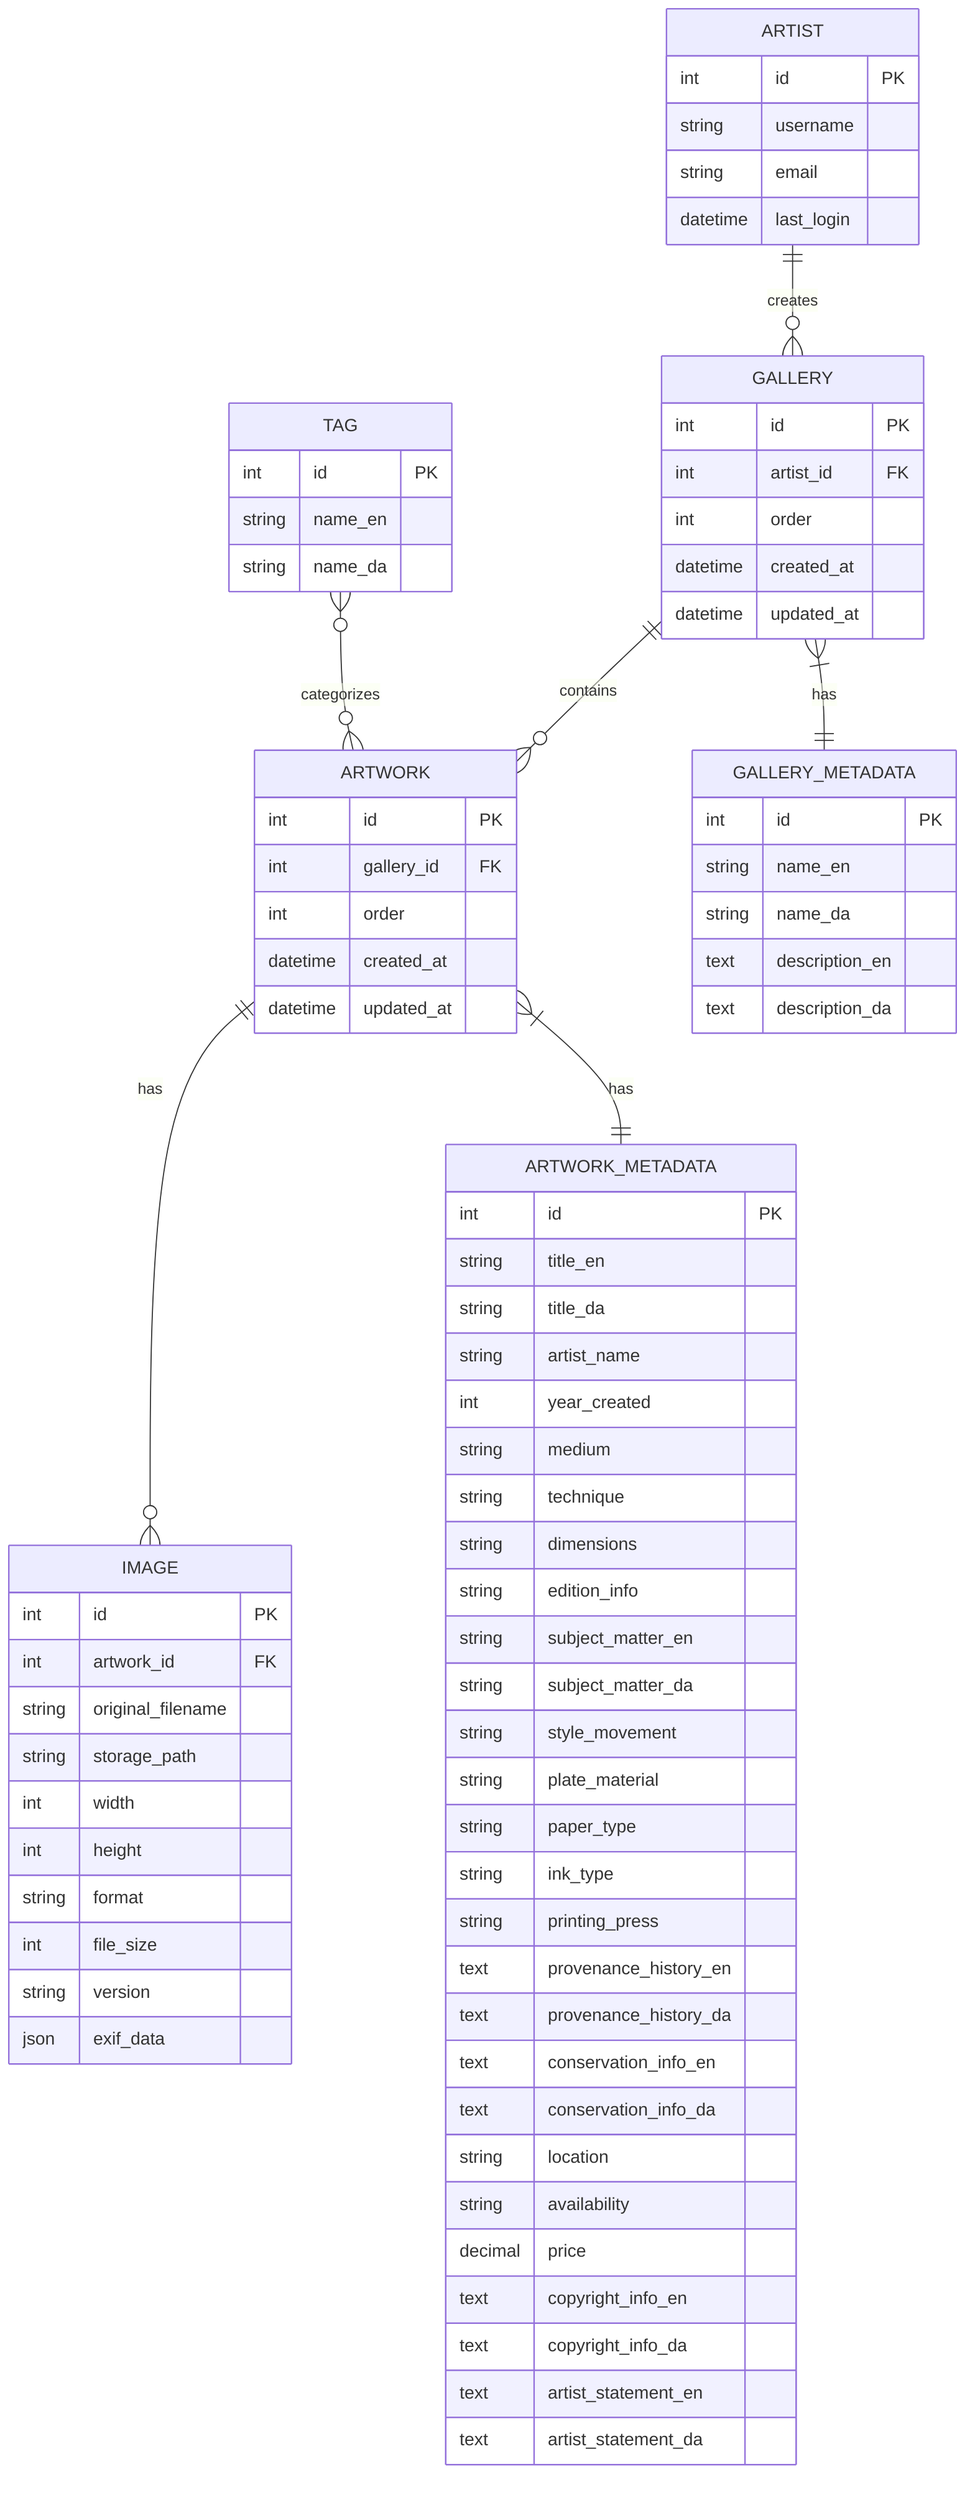 erDiagram
    ARTIST ||--o{ GALLERY : creates
    GALLERY ||--o{ ARTWORK : contains
    ARTWORK ||--o{ IMAGE : has
    ARTWORK }|--|| ARTWORK_METADATA : has
    GALLERY }|--|| GALLERY_METADATA : has
    TAG }o--o{ ARTWORK : categorizes

    ARTIST {
        int id PK
        string username
        string email
        datetime last_login
    }

    GALLERY {
        int id PK
        int artist_id FK
        int order
        datetime created_at
        datetime updated_at
    }

    ARTWORK {
        int id PK
        int gallery_id FK
        int order
        datetime created_at
        datetime updated_at
    }

    IMAGE {
        int id PK
        int artwork_id FK
        string original_filename
        string storage_path
        int width
        int height
        string format
        int file_size
        string version
        json exif_data
    }

    ARTWORK_METADATA {
        int id PK
        string title_en
        string title_da
        string artist_name
        int year_created
        string medium
        string technique
        string dimensions
        string edition_info
        string subject_matter_en
        string subject_matter_da
        string style_movement
        string plate_material
        string paper_type
        string ink_type
        string printing_press
        text provenance_history_en
        text provenance_history_da
        text conservation_info_en
        text conservation_info_da
        string location
        string availability
        decimal price
        text copyright_info_en
        text copyright_info_da
        text artist_statement_en
        text artist_statement_da
    }

    GALLERY_METADATA {
        int id PK
        string name_en
        string name_da
        text description_en
        text description_da
    }

    TAG {
        int id PK
        string name_en
        string name_da
    }
